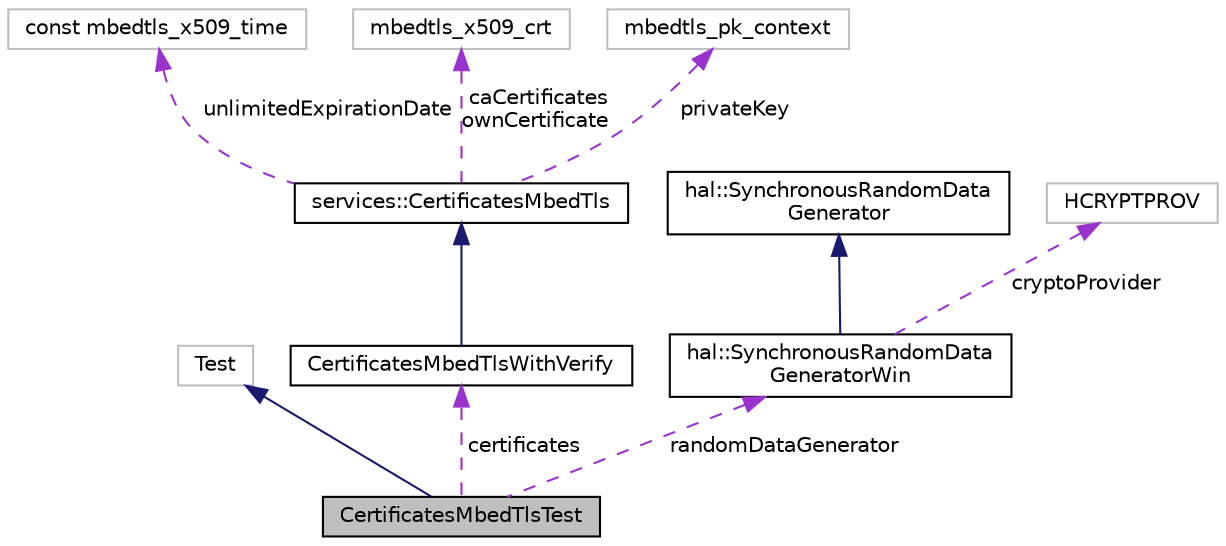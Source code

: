digraph "CertificatesMbedTlsTest"
{
 // INTERACTIVE_SVG=YES
  edge [fontname="Helvetica",fontsize="10",labelfontname="Helvetica",labelfontsize="10"];
  node [fontname="Helvetica",fontsize="10",shape=record];
  Node2 [label="CertificatesMbedTlsTest",height=0.2,width=0.4,color="black", fillcolor="grey75", style="filled", fontcolor="black"];
  Node3 -> Node2 [dir="back",color="midnightblue",fontsize="10",style="solid",fontname="Helvetica"];
  Node3 [label="Test",height=0.2,width=0.4,color="grey75", fillcolor="white", style="filled"];
  Node4 -> Node2 [dir="back",color="darkorchid3",fontsize="10",style="dashed",label=" certificates" ,fontname="Helvetica"];
  Node4 [label="CertificatesMbedTlsWithVerify",height=0.2,width=0.4,color="black", fillcolor="white", style="filled",URL="$de/de4/class_certificates_mbed_tls_with_verify.html"];
  Node5 -> Node4 [dir="back",color="midnightblue",fontsize="10",style="solid",fontname="Helvetica"];
  Node5 [label="services::CertificatesMbedTls",height=0.2,width=0.4,color="black", fillcolor="white", style="filled",URL="$df/d23/classservices_1_1_certificates_mbed_tls.html"];
  Node6 -> Node5 [dir="back",color="darkorchid3",fontsize="10",style="dashed",label=" unlimitedExpirationDate" ,fontname="Helvetica"];
  Node6 [label="const mbedtls_x509_time",height=0.2,width=0.4,color="grey75", fillcolor="white", style="filled"];
  Node7 -> Node5 [dir="back",color="darkorchid3",fontsize="10",style="dashed",label=" caCertificates\nownCertificate" ,fontname="Helvetica"];
  Node7 [label="mbedtls_x509_crt",height=0.2,width=0.4,color="grey75", fillcolor="white", style="filled"];
  Node8 -> Node5 [dir="back",color="darkorchid3",fontsize="10",style="dashed",label=" privateKey" ,fontname="Helvetica"];
  Node8 [label="mbedtls_pk_context",height=0.2,width=0.4,color="grey75", fillcolor="white", style="filled"];
  Node9 -> Node2 [dir="back",color="darkorchid3",fontsize="10",style="dashed",label=" randomDataGenerator" ,fontname="Helvetica"];
  Node9 [label="hal::SynchronousRandomData\lGeneratorWin",height=0.2,width=0.4,color="black", fillcolor="white", style="filled",URL="$d6/d4e/classhal_1_1_synchronous_random_data_generator_win.html"];
  Node10 -> Node9 [dir="back",color="midnightblue",fontsize="10",style="solid",fontname="Helvetica"];
  Node10 [label="hal::SynchronousRandomData\lGenerator",height=0.2,width=0.4,color="black", fillcolor="white", style="filled",URL="$de/d1a/classhal_1_1_synchronous_random_data_generator.html"];
  Node11 -> Node9 [dir="back",color="darkorchid3",fontsize="10",style="dashed",label=" cryptoProvider" ,fontname="Helvetica"];
  Node11 [label="HCRYPTPROV",height=0.2,width=0.4,color="grey75", fillcolor="white", style="filled"];
}
